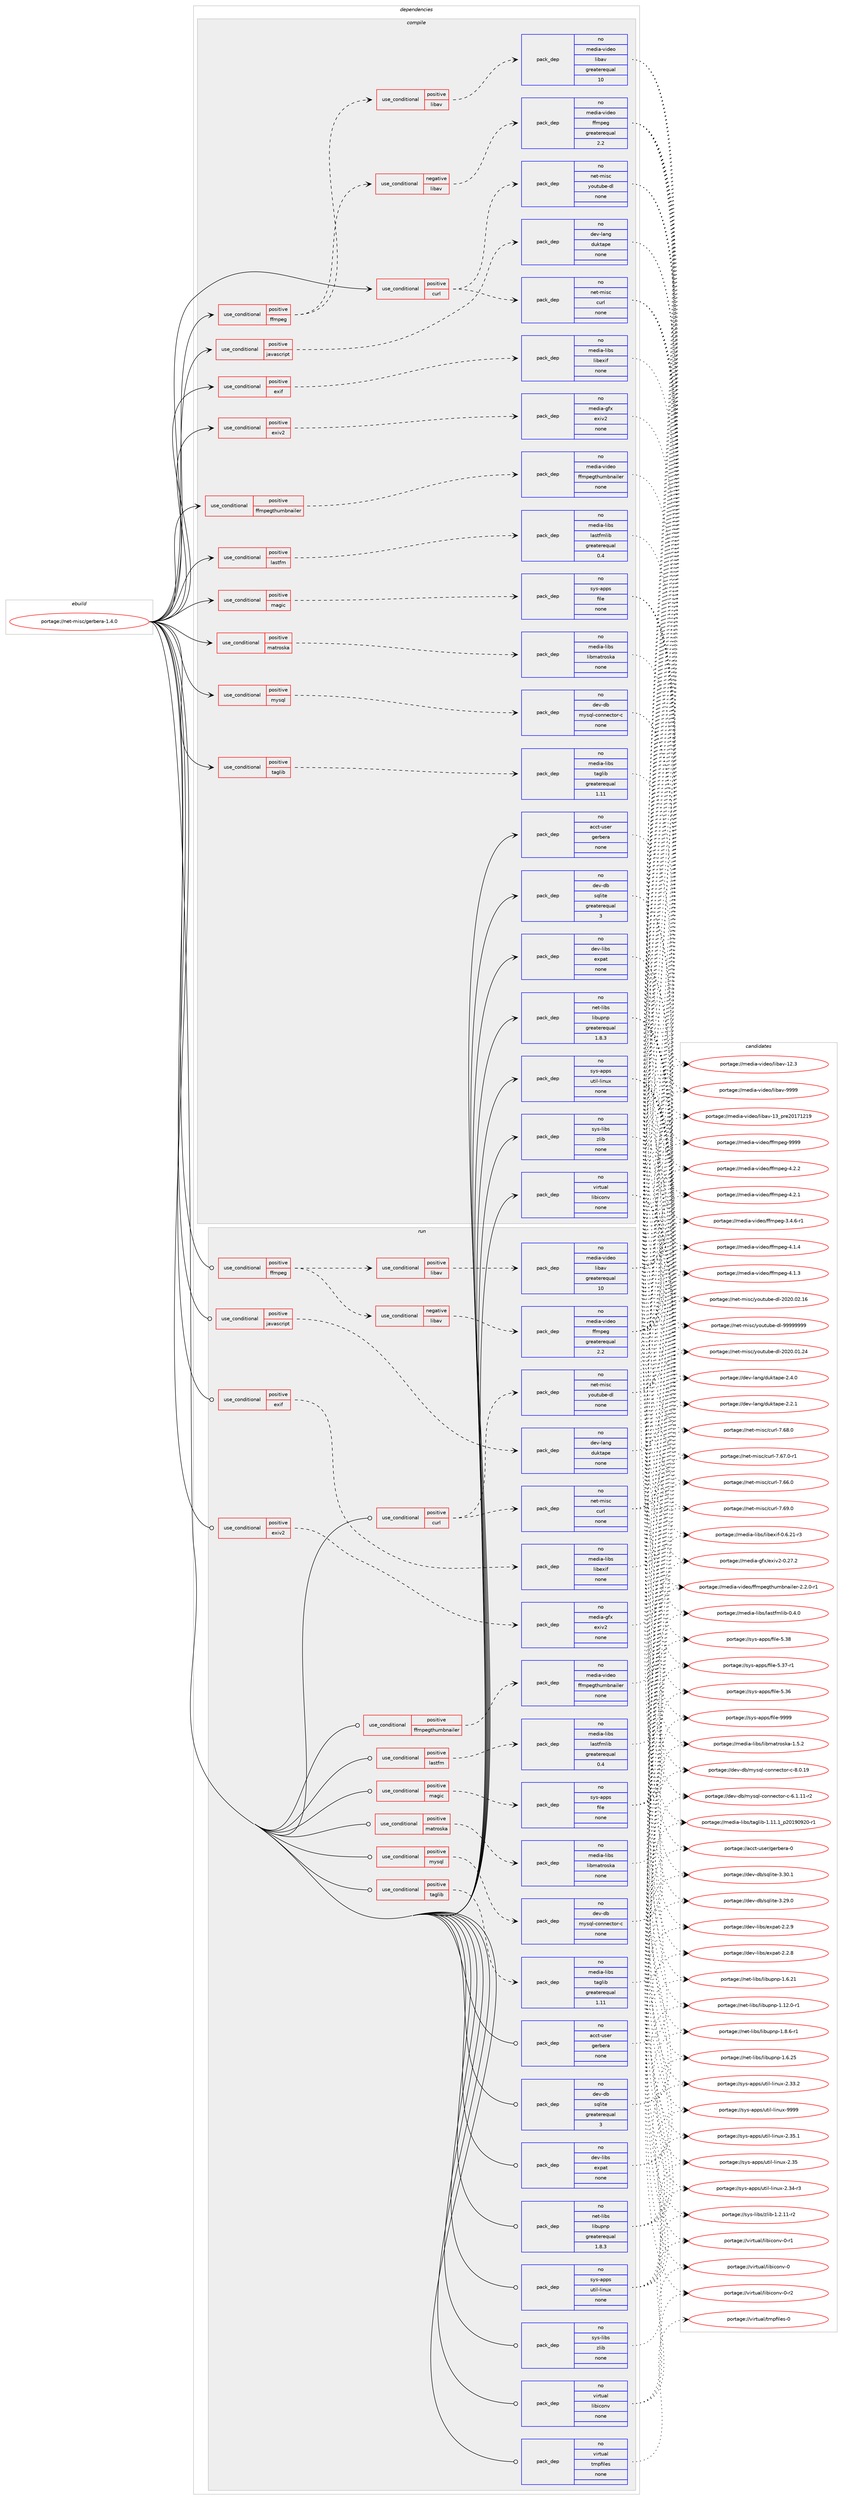 digraph prolog {

# *************
# Graph options
# *************

newrank=true;
concentrate=true;
compound=true;
graph [rankdir=LR,fontname=Helvetica,fontsize=10,ranksep=1.5];#, ranksep=2.5, nodesep=0.2];
edge  [arrowhead=vee];
node  [fontname=Helvetica,fontsize=10];

# **********
# The ebuild
# **********

subgraph cluster_leftcol {
color=gray;
rank=same;
label=<<i>ebuild</i>>;
id [label="portage://net-misc/gerbera-1.4.0", color=red, width=4, href="../net-misc/gerbera-1.4.0.svg"];
}

# ****************
# The dependencies
# ****************

subgraph cluster_midcol {
color=gray;
label=<<i>dependencies</i>>;
subgraph cluster_compile {
fillcolor="#eeeeee";
style=filled;
label=<<i>compile</i>>;
subgraph cond10213 {
dependency54008 [label=<<TABLE BORDER="0" CELLBORDER="1" CELLSPACING="0" CELLPADDING="4"><TR><TD ROWSPAN="3" CELLPADDING="10">use_conditional</TD></TR><TR><TD>positive</TD></TR><TR><TD>curl</TD></TR></TABLE>>, shape=none, color=red];
subgraph pack42679 {
dependency54009 [label=<<TABLE BORDER="0" CELLBORDER="1" CELLSPACING="0" CELLPADDING="4" WIDTH="220"><TR><TD ROWSPAN="6" CELLPADDING="30">pack_dep</TD></TR><TR><TD WIDTH="110">no</TD></TR><TR><TD>net-misc</TD></TR><TR><TD>curl</TD></TR><TR><TD>none</TD></TR><TR><TD></TD></TR></TABLE>>, shape=none, color=blue];
}
dependency54008:e -> dependency54009:w [weight=20,style="dashed",arrowhead="vee"];
subgraph pack42680 {
dependency54010 [label=<<TABLE BORDER="0" CELLBORDER="1" CELLSPACING="0" CELLPADDING="4" WIDTH="220"><TR><TD ROWSPAN="6" CELLPADDING="30">pack_dep</TD></TR><TR><TD WIDTH="110">no</TD></TR><TR><TD>net-misc</TD></TR><TR><TD>youtube-dl</TD></TR><TR><TD>none</TD></TR><TR><TD></TD></TR></TABLE>>, shape=none, color=blue];
}
dependency54008:e -> dependency54010:w [weight=20,style="dashed",arrowhead="vee"];
}
id:e -> dependency54008:w [weight=20,style="solid",arrowhead="vee"];
subgraph cond10214 {
dependency54011 [label=<<TABLE BORDER="0" CELLBORDER="1" CELLSPACING="0" CELLPADDING="4"><TR><TD ROWSPAN="3" CELLPADDING="10">use_conditional</TD></TR><TR><TD>positive</TD></TR><TR><TD>exif</TD></TR></TABLE>>, shape=none, color=red];
subgraph pack42681 {
dependency54012 [label=<<TABLE BORDER="0" CELLBORDER="1" CELLSPACING="0" CELLPADDING="4" WIDTH="220"><TR><TD ROWSPAN="6" CELLPADDING="30">pack_dep</TD></TR><TR><TD WIDTH="110">no</TD></TR><TR><TD>media-libs</TD></TR><TR><TD>libexif</TD></TR><TR><TD>none</TD></TR><TR><TD></TD></TR></TABLE>>, shape=none, color=blue];
}
dependency54011:e -> dependency54012:w [weight=20,style="dashed",arrowhead="vee"];
}
id:e -> dependency54011:w [weight=20,style="solid",arrowhead="vee"];
subgraph cond10215 {
dependency54013 [label=<<TABLE BORDER="0" CELLBORDER="1" CELLSPACING="0" CELLPADDING="4"><TR><TD ROWSPAN="3" CELLPADDING="10">use_conditional</TD></TR><TR><TD>positive</TD></TR><TR><TD>exiv2</TD></TR></TABLE>>, shape=none, color=red];
subgraph pack42682 {
dependency54014 [label=<<TABLE BORDER="0" CELLBORDER="1" CELLSPACING="0" CELLPADDING="4" WIDTH="220"><TR><TD ROWSPAN="6" CELLPADDING="30">pack_dep</TD></TR><TR><TD WIDTH="110">no</TD></TR><TR><TD>media-gfx</TD></TR><TR><TD>exiv2</TD></TR><TR><TD>none</TD></TR><TR><TD></TD></TR></TABLE>>, shape=none, color=blue];
}
dependency54013:e -> dependency54014:w [weight=20,style="dashed",arrowhead="vee"];
}
id:e -> dependency54013:w [weight=20,style="solid",arrowhead="vee"];
subgraph cond10216 {
dependency54015 [label=<<TABLE BORDER="0" CELLBORDER="1" CELLSPACING="0" CELLPADDING="4"><TR><TD ROWSPAN="3" CELLPADDING="10">use_conditional</TD></TR><TR><TD>positive</TD></TR><TR><TD>ffmpeg</TD></TR></TABLE>>, shape=none, color=red];
subgraph cond10217 {
dependency54016 [label=<<TABLE BORDER="0" CELLBORDER="1" CELLSPACING="0" CELLPADDING="4"><TR><TD ROWSPAN="3" CELLPADDING="10">use_conditional</TD></TR><TR><TD>positive</TD></TR><TR><TD>libav</TD></TR></TABLE>>, shape=none, color=red];
subgraph pack42683 {
dependency54017 [label=<<TABLE BORDER="0" CELLBORDER="1" CELLSPACING="0" CELLPADDING="4" WIDTH="220"><TR><TD ROWSPAN="6" CELLPADDING="30">pack_dep</TD></TR><TR><TD WIDTH="110">no</TD></TR><TR><TD>media-video</TD></TR><TR><TD>libav</TD></TR><TR><TD>greaterequal</TD></TR><TR><TD>10</TD></TR></TABLE>>, shape=none, color=blue];
}
dependency54016:e -> dependency54017:w [weight=20,style="dashed",arrowhead="vee"];
}
dependency54015:e -> dependency54016:w [weight=20,style="dashed",arrowhead="vee"];
subgraph cond10218 {
dependency54018 [label=<<TABLE BORDER="0" CELLBORDER="1" CELLSPACING="0" CELLPADDING="4"><TR><TD ROWSPAN="3" CELLPADDING="10">use_conditional</TD></TR><TR><TD>negative</TD></TR><TR><TD>libav</TD></TR></TABLE>>, shape=none, color=red];
subgraph pack42684 {
dependency54019 [label=<<TABLE BORDER="0" CELLBORDER="1" CELLSPACING="0" CELLPADDING="4" WIDTH="220"><TR><TD ROWSPAN="6" CELLPADDING="30">pack_dep</TD></TR><TR><TD WIDTH="110">no</TD></TR><TR><TD>media-video</TD></TR><TR><TD>ffmpeg</TD></TR><TR><TD>greaterequal</TD></TR><TR><TD>2.2</TD></TR></TABLE>>, shape=none, color=blue];
}
dependency54018:e -> dependency54019:w [weight=20,style="dashed",arrowhead="vee"];
}
dependency54015:e -> dependency54018:w [weight=20,style="dashed",arrowhead="vee"];
}
id:e -> dependency54015:w [weight=20,style="solid",arrowhead="vee"];
subgraph cond10219 {
dependency54020 [label=<<TABLE BORDER="0" CELLBORDER="1" CELLSPACING="0" CELLPADDING="4"><TR><TD ROWSPAN="3" CELLPADDING="10">use_conditional</TD></TR><TR><TD>positive</TD></TR><TR><TD>ffmpegthumbnailer</TD></TR></TABLE>>, shape=none, color=red];
subgraph pack42685 {
dependency54021 [label=<<TABLE BORDER="0" CELLBORDER="1" CELLSPACING="0" CELLPADDING="4" WIDTH="220"><TR><TD ROWSPAN="6" CELLPADDING="30">pack_dep</TD></TR><TR><TD WIDTH="110">no</TD></TR><TR><TD>media-video</TD></TR><TR><TD>ffmpegthumbnailer</TD></TR><TR><TD>none</TD></TR><TR><TD></TD></TR></TABLE>>, shape=none, color=blue];
}
dependency54020:e -> dependency54021:w [weight=20,style="dashed",arrowhead="vee"];
}
id:e -> dependency54020:w [weight=20,style="solid",arrowhead="vee"];
subgraph cond10220 {
dependency54022 [label=<<TABLE BORDER="0" CELLBORDER="1" CELLSPACING="0" CELLPADDING="4"><TR><TD ROWSPAN="3" CELLPADDING="10">use_conditional</TD></TR><TR><TD>positive</TD></TR><TR><TD>javascript</TD></TR></TABLE>>, shape=none, color=red];
subgraph pack42686 {
dependency54023 [label=<<TABLE BORDER="0" CELLBORDER="1" CELLSPACING="0" CELLPADDING="4" WIDTH="220"><TR><TD ROWSPAN="6" CELLPADDING="30">pack_dep</TD></TR><TR><TD WIDTH="110">no</TD></TR><TR><TD>dev-lang</TD></TR><TR><TD>duktape</TD></TR><TR><TD>none</TD></TR><TR><TD></TD></TR></TABLE>>, shape=none, color=blue];
}
dependency54022:e -> dependency54023:w [weight=20,style="dashed",arrowhead="vee"];
}
id:e -> dependency54022:w [weight=20,style="solid",arrowhead="vee"];
subgraph cond10221 {
dependency54024 [label=<<TABLE BORDER="0" CELLBORDER="1" CELLSPACING="0" CELLPADDING="4"><TR><TD ROWSPAN="3" CELLPADDING="10">use_conditional</TD></TR><TR><TD>positive</TD></TR><TR><TD>lastfm</TD></TR></TABLE>>, shape=none, color=red];
subgraph pack42687 {
dependency54025 [label=<<TABLE BORDER="0" CELLBORDER="1" CELLSPACING="0" CELLPADDING="4" WIDTH="220"><TR><TD ROWSPAN="6" CELLPADDING="30">pack_dep</TD></TR><TR><TD WIDTH="110">no</TD></TR><TR><TD>media-libs</TD></TR><TR><TD>lastfmlib</TD></TR><TR><TD>greaterequal</TD></TR><TR><TD>0.4</TD></TR></TABLE>>, shape=none, color=blue];
}
dependency54024:e -> dependency54025:w [weight=20,style="dashed",arrowhead="vee"];
}
id:e -> dependency54024:w [weight=20,style="solid",arrowhead="vee"];
subgraph cond10222 {
dependency54026 [label=<<TABLE BORDER="0" CELLBORDER="1" CELLSPACING="0" CELLPADDING="4"><TR><TD ROWSPAN="3" CELLPADDING="10">use_conditional</TD></TR><TR><TD>positive</TD></TR><TR><TD>magic</TD></TR></TABLE>>, shape=none, color=red];
subgraph pack42688 {
dependency54027 [label=<<TABLE BORDER="0" CELLBORDER="1" CELLSPACING="0" CELLPADDING="4" WIDTH="220"><TR><TD ROWSPAN="6" CELLPADDING="30">pack_dep</TD></TR><TR><TD WIDTH="110">no</TD></TR><TR><TD>sys-apps</TD></TR><TR><TD>file</TD></TR><TR><TD>none</TD></TR><TR><TD></TD></TR></TABLE>>, shape=none, color=blue];
}
dependency54026:e -> dependency54027:w [weight=20,style="dashed",arrowhead="vee"];
}
id:e -> dependency54026:w [weight=20,style="solid",arrowhead="vee"];
subgraph cond10223 {
dependency54028 [label=<<TABLE BORDER="0" CELLBORDER="1" CELLSPACING="0" CELLPADDING="4"><TR><TD ROWSPAN="3" CELLPADDING="10">use_conditional</TD></TR><TR><TD>positive</TD></TR><TR><TD>matroska</TD></TR></TABLE>>, shape=none, color=red];
subgraph pack42689 {
dependency54029 [label=<<TABLE BORDER="0" CELLBORDER="1" CELLSPACING="0" CELLPADDING="4" WIDTH="220"><TR><TD ROWSPAN="6" CELLPADDING="30">pack_dep</TD></TR><TR><TD WIDTH="110">no</TD></TR><TR><TD>media-libs</TD></TR><TR><TD>libmatroska</TD></TR><TR><TD>none</TD></TR><TR><TD></TD></TR></TABLE>>, shape=none, color=blue];
}
dependency54028:e -> dependency54029:w [weight=20,style="dashed",arrowhead="vee"];
}
id:e -> dependency54028:w [weight=20,style="solid",arrowhead="vee"];
subgraph cond10224 {
dependency54030 [label=<<TABLE BORDER="0" CELLBORDER="1" CELLSPACING="0" CELLPADDING="4"><TR><TD ROWSPAN="3" CELLPADDING="10">use_conditional</TD></TR><TR><TD>positive</TD></TR><TR><TD>mysql</TD></TR></TABLE>>, shape=none, color=red];
subgraph pack42690 {
dependency54031 [label=<<TABLE BORDER="0" CELLBORDER="1" CELLSPACING="0" CELLPADDING="4" WIDTH="220"><TR><TD ROWSPAN="6" CELLPADDING="30">pack_dep</TD></TR><TR><TD WIDTH="110">no</TD></TR><TR><TD>dev-db</TD></TR><TR><TD>mysql-connector-c</TD></TR><TR><TD>none</TD></TR><TR><TD></TD></TR></TABLE>>, shape=none, color=blue];
}
dependency54030:e -> dependency54031:w [weight=20,style="dashed",arrowhead="vee"];
}
id:e -> dependency54030:w [weight=20,style="solid",arrowhead="vee"];
subgraph cond10225 {
dependency54032 [label=<<TABLE BORDER="0" CELLBORDER="1" CELLSPACING="0" CELLPADDING="4"><TR><TD ROWSPAN="3" CELLPADDING="10">use_conditional</TD></TR><TR><TD>positive</TD></TR><TR><TD>taglib</TD></TR></TABLE>>, shape=none, color=red];
subgraph pack42691 {
dependency54033 [label=<<TABLE BORDER="0" CELLBORDER="1" CELLSPACING="0" CELLPADDING="4" WIDTH="220"><TR><TD ROWSPAN="6" CELLPADDING="30">pack_dep</TD></TR><TR><TD WIDTH="110">no</TD></TR><TR><TD>media-libs</TD></TR><TR><TD>taglib</TD></TR><TR><TD>greaterequal</TD></TR><TR><TD>1.11</TD></TR></TABLE>>, shape=none, color=blue];
}
dependency54032:e -> dependency54033:w [weight=20,style="dashed",arrowhead="vee"];
}
id:e -> dependency54032:w [weight=20,style="solid",arrowhead="vee"];
subgraph pack42692 {
dependency54034 [label=<<TABLE BORDER="0" CELLBORDER="1" CELLSPACING="0" CELLPADDING="4" WIDTH="220"><TR><TD ROWSPAN="6" CELLPADDING="30">pack_dep</TD></TR><TR><TD WIDTH="110">no</TD></TR><TR><TD>acct-user</TD></TR><TR><TD>gerbera</TD></TR><TR><TD>none</TD></TR><TR><TD></TD></TR></TABLE>>, shape=none, color=blue];
}
id:e -> dependency54034:w [weight=20,style="solid",arrowhead="vee"];
subgraph pack42693 {
dependency54035 [label=<<TABLE BORDER="0" CELLBORDER="1" CELLSPACING="0" CELLPADDING="4" WIDTH="220"><TR><TD ROWSPAN="6" CELLPADDING="30">pack_dep</TD></TR><TR><TD WIDTH="110">no</TD></TR><TR><TD>dev-db</TD></TR><TR><TD>sqlite</TD></TR><TR><TD>greaterequal</TD></TR><TR><TD>3</TD></TR></TABLE>>, shape=none, color=blue];
}
id:e -> dependency54035:w [weight=20,style="solid",arrowhead="vee"];
subgraph pack42694 {
dependency54036 [label=<<TABLE BORDER="0" CELLBORDER="1" CELLSPACING="0" CELLPADDING="4" WIDTH="220"><TR><TD ROWSPAN="6" CELLPADDING="30">pack_dep</TD></TR><TR><TD WIDTH="110">no</TD></TR><TR><TD>dev-libs</TD></TR><TR><TD>expat</TD></TR><TR><TD>none</TD></TR><TR><TD></TD></TR></TABLE>>, shape=none, color=blue];
}
id:e -> dependency54036:w [weight=20,style="solid",arrowhead="vee"];
subgraph pack42695 {
dependency54037 [label=<<TABLE BORDER="0" CELLBORDER="1" CELLSPACING="0" CELLPADDING="4" WIDTH="220"><TR><TD ROWSPAN="6" CELLPADDING="30">pack_dep</TD></TR><TR><TD WIDTH="110">no</TD></TR><TR><TD>net-libs</TD></TR><TR><TD>libupnp</TD></TR><TR><TD>greaterequal</TD></TR><TR><TD>1.8.3</TD></TR></TABLE>>, shape=none, color=blue];
}
id:e -> dependency54037:w [weight=20,style="solid",arrowhead="vee"];
subgraph pack42696 {
dependency54038 [label=<<TABLE BORDER="0" CELLBORDER="1" CELLSPACING="0" CELLPADDING="4" WIDTH="220"><TR><TD ROWSPAN="6" CELLPADDING="30">pack_dep</TD></TR><TR><TD WIDTH="110">no</TD></TR><TR><TD>sys-apps</TD></TR><TR><TD>util-linux</TD></TR><TR><TD>none</TD></TR><TR><TD></TD></TR></TABLE>>, shape=none, color=blue];
}
id:e -> dependency54038:w [weight=20,style="solid",arrowhead="vee"];
subgraph pack42697 {
dependency54039 [label=<<TABLE BORDER="0" CELLBORDER="1" CELLSPACING="0" CELLPADDING="4" WIDTH="220"><TR><TD ROWSPAN="6" CELLPADDING="30">pack_dep</TD></TR><TR><TD WIDTH="110">no</TD></TR><TR><TD>sys-libs</TD></TR><TR><TD>zlib</TD></TR><TR><TD>none</TD></TR><TR><TD></TD></TR></TABLE>>, shape=none, color=blue];
}
id:e -> dependency54039:w [weight=20,style="solid",arrowhead="vee"];
subgraph pack42698 {
dependency54040 [label=<<TABLE BORDER="0" CELLBORDER="1" CELLSPACING="0" CELLPADDING="4" WIDTH="220"><TR><TD ROWSPAN="6" CELLPADDING="30">pack_dep</TD></TR><TR><TD WIDTH="110">no</TD></TR><TR><TD>virtual</TD></TR><TR><TD>libiconv</TD></TR><TR><TD>none</TD></TR><TR><TD></TD></TR></TABLE>>, shape=none, color=blue];
}
id:e -> dependency54040:w [weight=20,style="solid",arrowhead="vee"];
}
subgraph cluster_compileandrun {
fillcolor="#eeeeee";
style=filled;
label=<<i>compile and run</i>>;
}
subgraph cluster_run {
fillcolor="#eeeeee";
style=filled;
label=<<i>run</i>>;
subgraph cond10226 {
dependency54041 [label=<<TABLE BORDER="0" CELLBORDER="1" CELLSPACING="0" CELLPADDING="4"><TR><TD ROWSPAN="3" CELLPADDING="10">use_conditional</TD></TR><TR><TD>positive</TD></TR><TR><TD>curl</TD></TR></TABLE>>, shape=none, color=red];
subgraph pack42699 {
dependency54042 [label=<<TABLE BORDER="0" CELLBORDER="1" CELLSPACING="0" CELLPADDING="4" WIDTH="220"><TR><TD ROWSPAN="6" CELLPADDING="30">pack_dep</TD></TR><TR><TD WIDTH="110">no</TD></TR><TR><TD>net-misc</TD></TR><TR><TD>curl</TD></TR><TR><TD>none</TD></TR><TR><TD></TD></TR></TABLE>>, shape=none, color=blue];
}
dependency54041:e -> dependency54042:w [weight=20,style="dashed",arrowhead="vee"];
subgraph pack42700 {
dependency54043 [label=<<TABLE BORDER="0" CELLBORDER="1" CELLSPACING="0" CELLPADDING="4" WIDTH="220"><TR><TD ROWSPAN="6" CELLPADDING="30">pack_dep</TD></TR><TR><TD WIDTH="110">no</TD></TR><TR><TD>net-misc</TD></TR><TR><TD>youtube-dl</TD></TR><TR><TD>none</TD></TR><TR><TD></TD></TR></TABLE>>, shape=none, color=blue];
}
dependency54041:e -> dependency54043:w [weight=20,style="dashed",arrowhead="vee"];
}
id:e -> dependency54041:w [weight=20,style="solid",arrowhead="odot"];
subgraph cond10227 {
dependency54044 [label=<<TABLE BORDER="0" CELLBORDER="1" CELLSPACING="0" CELLPADDING="4"><TR><TD ROWSPAN="3" CELLPADDING="10">use_conditional</TD></TR><TR><TD>positive</TD></TR><TR><TD>exif</TD></TR></TABLE>>, shape=none, color=red];
subgraph pack42701 {
dependency54045 [label=<<TABLE BORDER="0" CELLBORDER="1" CELLSPACING="0" CELLPADDING="4" WIDTH="220"><TR><TD ROWSPAN="6" CELLPADDING="30">pack_dep</TD></TR><TR><TD WIDTH="110">no</TD></TR><TR><TD>media-libs</TD></TR><TR><TD>libexif</TD></TR><TR><TD>none</TD></TR><TR><TD></TD></TR></TABLE>>, shape=none, color=blue];
}
dependency54044:e -> dependency54045:w [weight=20,style="dashed",arrowhead="vee"];
}
id:e -> dependency54044:w [weight=20,style="solid",arrowhead="odot"];
subgraph cond10228 {
dependency54046 [label=<<TABLE BORDER="0" CELLBORDER="1" CELLSPACING="0" CELLPADDING="4"><TR><TD ROWSPAN="3" CELLPADDING="10">use_conditional</TD></TR><TR><TD>positive</TD></TR><TR><TD>exiv2</TD></TR></TABLE>>, shape=none, color=red];
subgraph pack42702 {
dependency54047 [label=<<TABLE BORDER="0" CELLBORDER="1" CELLSPACING="0" CELLPADDING="4" WIDTH="220"><TR><TD ROWSPAN="6" CELLPADDING="30">pack_dep</TD></TR><TR><TD WIDTH="110">no</TD></TR><TR><TD>media-gfx</TD></TR><TR><TD>exiv2</TD></TR><TR><TD>none</TD></TR><TR><TD></TD></TR></TABLE>>, shape=none, color=blue];
}
dependency54046:e -> dependency54047:w [weight=20,style="dashed",arrowhead="vee"];
}
id:e -> dependency54046:w [weight=20,style="solid",arrowhead="odot"];
subgraph cond10229 {
dependency54048 [label=<<TABLE BORDER="0" CELLBORDER="1" CELLSPACING="0" CELLPADDING="4"><TR><TD ROWSPAN="3" CELLPADDING="10">use_conditional</TD></TR><TR><TD>positive</TD></TR><TR><TD>ffmpeg</TD></TR></TABLE>>, shape=none, color=red];
subgraph cond10230 {
dependency54049 [label=<<TABLE BORDER="0" CELLBORDER="1" CELLSPACING="0" CELLPADDING="4"><TR><TD ROWSPAN="3" CELLPADDING="10">use_conditional</TD></TR><TR><TD>positive</TD></TR><TR><TD>libav</TD></TR></TABLE>>, shape=none, color=red];
subgraph pack42703 {
dependency54050 [label=<<TABLE BORDER="0" CELLBORDER="1" CELLSPACING="0" CELLPADDING="4" WIDTH="220"><TR><TD ROWSPAN="6" CELLPADDING="30">pack_dep</TD></TR><TR><TD WIDTH="110">no</TD></TR><TR><TD>media-video</TD></TR><TR><TD>libav</TD></TR><TR><TD>greaterequal</TD></TR><TR><TD>10</TD></TR></TABLE>>, shape=none, color=blue];
}
dependency54049:e -> dependency54050:w [weight=20,style="dashed",arrowhead="vee"];
}
dependency54048:e -> dependency54049:w [weight=20,style="dashed",arrowhead="vee"];
subgraph cond10231 {
dependency54051 [label=<<TABLE BORDER="0" CELLBORDER="1" CELLSPACING="0" CELLPADDING="4"><TR><TD ROWSPAN="3" CELLPADDING="10">use_conditional</TD></TR><TR><TD>negative</TD></TR><TR><TD>libav</TD></TR></TABLE>>, shape=none, color=red];
subgraph pack42704 {
dependency54052 [label=<<TABLE BORDER="0" CELLBORDER="1" CELLSPACING="0" CELLPADDING="4" WIDTH="220"><TR><TD ROWSPAN="6" CELLPADDING="30">pack_dep</TD></TR><TR><TD WIDTH="110">no</TD></TR><TR><TD>media-video</TD></TR><TR><TD>ffmpeg</TD></TR><TR><TD>greaterequal</TD></TR><TR><TD>2.2</TD></TR></TABLE>>, shape=none, color=blue];
}
dependency54051:e -> dependency54052:w [weight=20,style="dashed",arrowhead="vee"];
}
dependency54048:e -> dependency54051:w [weight=20,style="dashed",arrowhead="vee"];
}
id:e -> dependency54048:w [weight=20,style="solid",arrowhead="odot"];
subgraph cond10232 {
dependency54053 [label=<<TABLE BORDER="0" CELLBORDER="1" CELLSPACING="0" CELLPADDING="4"><TR><TD ROWSPAN="3" CELLPADDING="10">use_conditional</TD></TR><TR><TD>positive</TD></TR><TR><TD>ffmpegthumbnailer</TD></TR></TABLE>>, shape=none, color=red];
subgraph pack42705 {
dependency54054 [label=<<TABLE BORDER="0" CELLBORDER="1" CELLSPACING="0" CELLPADDING="4" WIDTH="220"><TR><TD ROWSPAN="6" CELLPADDING="30">pack_dep</TD></TR><TR><TD WIDTH="110">no</TD></TR><TR><TD>media-video</TD></TR><TR><TD>ffmpegthumbnailer</TD></TR><TR><TD>none</TD></TR><TR><TD></TD></TR></TABLE>>, shape=none, color=blue];
}
dependency54053:e -> dependency54054:w [weight=20,style="dashed",arrowhead="vee"];
}
id:e -> dependency54053:w [weight=20,style="solid",arrowhead="odot"];
subgraph cond10233 {
dependency54055 [label=<<TABLE BORDER="0" CELLBORDER="1" CELLSPACING="0" CELLPADDING="4"><TR><TD ROWSPAN="3" CELLPADDING="10">use_conditional</TD></TR><TR><TD>positive</TD></TR><TR><TD>javascript</TD></TR></TABLE>>, shape=none, color=red];
subgraph pack42706 {
dependency54056 [label=<<TABLE BORDER="0" CELLBORDER="1" CELLSPACING="0" CELLPADDING="4" WIDTH="220"><TR><TD ROWSPAN="6" CELLPADDING="30">pack_dep</TD></TR><TR><TD WIDTH="110">no</TD></TR><TR><TD>dev-lang</TD></TR><TR><TD>duktape</TD></TR><TR><TD>none</TD></TR><TR><TD></TD></TR></TABLE>>, shape=none, color=blue];
}
dependency54055:e -> dependency54056:w [weight=20,style="dashed",arrowhead="vee"];
}
id:e -> dependency54055:w [weight=20,style="solid",arrowhead="odot"];
subgraph cond10234 {
dependency54057 [label=<<TABLE BORDER="0" CELLBORDER="1" CELLSPACING="0" CELLPADDING="4"><TR><TD ROWSPAN="3" CELLPADDING="10">use_conditional</TD></TR><TR><TD>positive</TD></TR><TR><TD>lastfm</TD></TR></TABLE>>, shape=none, color=red];
subgraph pack42707 {
dependency54058 [label=<<TABLE BORDER="0" CELLBORDER="1" CELLSPACING="0" CELLPADDING="4" WIDTH="220"><TR><TD ROWSPAN="6" CELLPADDING="30">pack_dep</TD></TR><TR><TD WIDTH="110">no</TD></TR><TR><TD>media-libs</TD></TR><TR><TD>lastfmlib</TD></TR><TR><TD>greaterequal</TD></TR><TR><TD>0.4</TD></TR></TABLE>>, shape=none, color=blue];
}
dependency54057:e -> dependency54058:w [weight=20,style="dashed",arrowhead="vee"];
}
id:e -> dependency54057:w [weight=20,style="solid",arrowhead="odot"];
subgraph cond10235 {
dependency54059 [label=<<TABLE BORDER="0" CELLBORDER="1" CELLSPACING="0" CELLPADDING="4"><TR><TD ROWSPAN="3" CELLPADDING="10">use_conditional</TD></TR><TR><TD>positive</TD></TR><TR><TD>magic</TD></TR></TABLE>>, shape=none, color=red];
subgraph pack42708 {
dependency54060 [label=<<TABLE BORDER="0" CELLBORDER="1" CELLSPACING="0" CELLPADDING="4" WIDTH="220"><TR><TD ROWSPAN="6" CELLPADDING="30">pack_dep</TD></TR><TR><TD WIDTH="110">no</TD></TR><TR><TD>sys-apps</TD></TR><TR><TD>file</TD></TR><TR><TD>none</TD></TR><TR><TD></TD></TR></TABLE>>, shape=none, color=blue];
}
dependency54059:e -> dependency54060:w [weight=20,style="dashed",arrowhead="vee"];
}
id:e -> dependency54059:w [weight=20,style="solid",arrowhead="odot"];
subgraph cond10236 {
dependency54061 [label=<<TABLE BORDER="0" CELLBORDER="1" CELLSPACING="0" CELLPADDING="4"><TR><TD ROWSPAN="3" CELLPADDING="10">use_conditional</TD></TR><TR><TD>positive</TD></TR><TR><TD>matroska</TD></TR></TABLE>>, shape=none, color=red];
subgraph pack42709 {
dependency54062 [label=<<TABLE BORDER="0" CELLBORDER="1" CELLSPACING="0" CELLPADDING="4" WIDTH="220"><TR><TD ROWSPAN="6" CELLPADDING="30">pack_dep</TD></TR><TR><TD WIDTH="110">no</TD></TR><TR><TD>media-libs</TD></TR><TR><TD>libmatroska</TD></TR><TR><TD>none</TD></TR><TR><TD></TD></TR></TABLE>>, shape=none, color=blue];
}
dependency54061:e -> dependency54062:w [weight=20,style="dashed",arrowhead="vee"];
}
id:e -> dependency54061:w [weight=20,style="solid",arrowhead="odot"];
subgraph cond10237 {
dependency54063 [label=<<TABLE BORDER="0" CELLBORDER="1" CELLSPACING="0" CELLPADDING="4"><TR><TD ROWSPAN="3" CELLPADDING="10">use_conditional</TD></TR><TR><TD>positive</TD></TR><TR><TD>mysql</TD></TR></TABLE>>, shape=none, color=red];
subgraph pack42710 {
dependency54064 [label=<<TABLE BORDER="0" CELLBORDER="1" CELLSPACING="0" CELLPADDING="4" WIDTH="220"><TR><TD ROWSPAN="6" CELLPADDING="30">pack_dep</TD></TR><TR><TD WIDTH="110">no</TD></TR><TR><TD>dev-db</TD></TR><TR><TD>mysql-connector-c</TD></TR><TR><TD>none</TD></TR><TR><TD></TD></TR></TABLE>>, shape=none, color=blue];
}
dependency54063:e -> dependency54064:w [weight=20,style="dashed",arrowhead="vee"];
}
id:e -> dependency54063:w [weight=20,style="solid",arrowhead="odot"];
subgraph cond10238 {
dependency54065 [label=<<TABLE BORDER="0" CELLBORDER="1" CELLSPACING="0" CELLPADDING="4"><TR><TD ROWSPAN="3" CELLPADDING="10">use_conditional</TD></TR><TR><TD>positive</TD></TR><TR><TD>taglib</TD></TR></TABLE>>, shape=none, color=red];
subgraph pack42711 {
dependency54066 [label=<<TABLE BORDER="0" CELLBORDER="1" CELLSPACING="0" CELLPADDING="4" WIDTH="220"><TR><TD ROWSPAN="6" CELLPADDING="30">pack_dep</TD></TR><TR><TD WIDTH="110">no</TD></TR><TR><TD>media-libs</TD></TR><TR><TD>taglib</TD></TR><TR><TD>greaterequal</TD></TR><TR><TD>1.11</TD></TR></TABLE>>, shape=none, color=blue];
}
dependency54065:e -> dependency54066:w [weight=20,style="dashed",arrowhead="vee"];
}
id:e -> dependency54065:w [weight=20,style="solid",arrowhead="odot"];
subgraph pack42712 {
dependency54067 [label=<<TABLE BORDER="0" CELLBORDER="1" CELLSPACING="0" CELLPADDING="4" WIDTH="220"><TR><TD ROWSPAN="6" CELLPADDING="30">pack_dep</TD></TR><TR><TD WIDTH="110">no</TD></TR><TR><TD>acct-user</TD></TR><TR><TD>gerbera</TD></TR><TR><TD>none</TD></TR><TR><TD></TD></TR></TABLE>>, shape=none, color=blue];
}
id:e -> dependency54067:w [weight=20,style="solid",arrowhead="odot"];
subgraph pack42713 {
dependency54068 [label=<<TABLE BORDER="0" CELLBORDER="1" CELLSPACING="0" CELLPADDING="4" WIDTH="220"><TR><TD ROWSPAN="6" CELLPADDING="30">pack_dep</TD></TR><TR><TD WIDTH="110">no</TD></TR><TR><TD>dev-db</TD></TR><TR><TD>sqlite</TD></TR><TR><TD>greaterequal</TD></TR><TR><TD>3</TD></TR></TABLE>>, shape=none, color=blue];
}
id:e -> dependency54068:w [weight=20,style="solid",arrowhead="odot"];
subgraph pack42714 {
dependency54069 [label=<<TABLE BORDER="0" CELLBORDER="1" CELLSPACING="0" CELLPADDING="4" WIDTH="220"><TR><TD ROWSPAN="6" CELLPADDING="30">pack_dep</TD></TR><TR><TD WIDTH="110">no</TD></TR><TR><TD>dev-libs</TD></TR><TR><TD>expat</TD></TR><TR><TD>none</TD></TR><TR><TD></TD></TR></TABLE>>, shape=none, color=blue];
}
id:e -> dependency54069:w [weight=20,style="solid",arrowhead="odot"];
subgraph pack42715 {
dependency54070 [label=<<TABLE BORDER="0" CELLBORDER="1" CELLSPACING="0" CELLPADDING="4" WIDTH="220"><TR><TD ROWSPAN="6" CELLPADDING="30">pack_dep</TD></TR><TR><TD WIDTH="110">no</TD></TR><TR><TD>net-libs</TD></TR><TR><TD>libupnp</TD></TR><TR><TD>greaterequal</TD></TR><TR><TD>1.8.3</TD></TR></TABLE>>, shape=none, color=blue];
}
id:e -> dependency54070:w [weight=20,style="solid",arrowhead="odot"];
subgraph pack42716 {
dependency54071 [label=<<TABLE BORDER="0" CELLBORDER="1" CELLSPACING="0" CELLPADDING="4" WIDTH="220"><TR><TD ROWSPAN="6" CELLPADDING="30">pack_dep</TD></TR><TR><TD WIDTH="110">no</TD></TR><TR><TD>sys-apps</TD></TR><TR><TD>util-linux</TD></TR><TR><TD>none</TD></TR><TR><TD></TD></TR></TABLE>>, shape=none, color=blue];
}
id:e -> dependency54071:w [weight=20,style="solid",arrowhead="odot"];
subgraph pack42717 {
dependency54072 [label=<<TABLE BORDER="0" CELLBORDER="1" CELLSPACING="0" CELLPADDING="4" WIDTH="220"><TR><TD ROWSPAN="6" CELLPADDING="30">pack_dep</TD></TR><TR><TD WIDTH="110">no</TD></TR><TR><TD>sys-libs</TD></TR><TR><TD>zlib</TD></TR><TR><TD>none</TD></TR><TR><TD></TD></TR></TABLE>>, shape=none, color=blue];
}
id:e -> dependency54072:w [weight=20,style="solid",arrowhead="odot"];
subgraph pack42718 {
dependency54073 [label=<<TABLE BORDER="0" CELLBORDER="1" CELLSPACING="0" CELLPADDING="4" WIDTH="220"><TR><TD ROWSPAN="6" CELLPADDING="30">pack_dep</TD></TR><TR><TD WIDTH="110">no</TD></TR><TR><TD>virtual</TD></TR><TR><TD>libiconv</TD></TR><TR><TD>none</TD></TR><TR><TD></TD></TR></TABLE>>, shape=none, color=blue];
}
id:e -> dependency54073:w [weight=20,style="solid",arrowhead="odot"];
subgraph pack42719 {
dependency54074 [label=<<TABLE BORDER="0" CELLBORDER="1" CELLSPACING="0" CELLPADDING="4" WIDTH="220"><TR><TD ROWSPAN="6" CELLPADDING="30">pack_dep</TD></TR><TR><TD WIDTH="110">no</TD></TR><TR><TD>virtual</TD></TR><TR><TD>tmpfiles</TD></TR><TR><TD>none</TD></TR><TR><TD></TD></TR></TABLE>>, shape=none, color=blue];
}
id:e -> dependency54074:w [weight=20,style="solid",arrowhead="odot"];
}
}

# **************
# The candidates
# **************

subgraph cluster_choices {
rank=same;
color=gray;
label=<<i>candidates</i>>;

subgraph choice42679 {
color=black;
nodesep=1;
choice1101011164510910511599479911711410845554654574648 [label="portage://net-misc/curl-7.69.0", color=red, width=4,href="../net-misc/curl-7.69.0.svg"];
choice1101011164510910511599479911711410845554654564648 [label="portage://net-misc/curl-7.68.0", color=red, width=4,href="../net-misc/curl-7.68.0.svg"];
choice11010111645109105115994799117114108455546545546484511449 [label="portage://net-misc/curl-7.67.0-r1", color=red, width=4,href="../net-misc/curl-7.67.0-r1.svg"];
choice1101011164510910511599479911711410845554654544648 [label="portage://net-misc/curl-7.66.0", color=red, width=4,href="../net-misc/curl-7.66.0.svg"];
dependency54009:e -> choice1101011164510910511599479911711410845554654574648:w [style=dotted,weight="100"];
dependency54009:e -> choice1101011164510910511599479911711410845554654564648:w [style=dotted,weight="100"];
dependency54009:e -> choice11010111645109105115994799117114108455546545546484511449:w [style=dotted,weight="100"];
dependency54009:e -> choice1101011164510910511599479911711410845554654544648:w [style=dotted,weight="100"];
}
subgraph choice42680 {
color=black;
nodesep=1;
choice1101011164510910511599471211111171161179810145100108455757575757575757 [label="portage://net-misc/youtube-dl-99999999", color=red, width=4,href="../net-misc/youtube-dl-99999999.svg"];
choice11010111645109105115994712111111711611798101451001084550485048464850464954 [label="portage://net-misc/youtube-dl-2020.02.16", color=red, width=4,href="../net-misc/youtube-dl-2020.02.16.svg"];
choice11010111645109105115994712111111711611798101451001084550485048464849465052 [label="portage://net-misc/youtube-dl-2020.01.24", color=red, width=4,href="../net-misc/youtube-dl-2020.01.24.svg"];
dependency54010:e -> choice1101011164510910511599471211111171161179810145100108455757575757575757:w [style=dotted,weight="100"];
dependency54010:e -> choice11010111645109105115994712111111711611798101451001084550485048464850464954:w [style=dotted,weight="100"];
dependency54010:e -> choice11010111645109105115994712111111711611798101451001084550485048464849465052:w [style=dotted,weight="100"];
}
subgraph choice42681 {
color=black;
nodesep=1;
choice1091011001059745108105981154710810598101120105102454846544650494511451 [label="portage://media-libs/libexif-0.6.21-r3", color=red, width=4,href="../media-libs/libexif-0.6.21-r3.svg"];
dependency54012:e -> choice1091011001059745108105981154710810598101120105102454846544650494511451:w [style=dotted,weight="100"];
}
subgraph choice42682 {
color=black;
nodesep=1;
choice1091011001059745103102120471011201051185045484650554650 [label="portage://media-gfx/exiv2-0.27.2", color=red, width=4,href="../media-gfx/exiv2-0.27.2.svg"];
dependency54014:e -> choice1091011001059745103102120471011201051185045484650554650:w [style=dotted,weight="100"];
}
subgraph choice42683 {
color=black;
nodesep=1;
choice10910110010597451181051001011114710810598971184557575757 [label="portage://media-video/libav-9999", color=red, width=4,href="../media-video/libav-9999.svg"];
choice1091011001059745118105100101111471081059897118454951951121141015048495549504957 [label="portage://media-video/libav-13_pre20171219", color=red, width=4,href="../media-video/libav-13_pre20171219.svg"];
choice10910110010597451181051001011114710810598971184549504651 [label="portage://media-video/libav-12.3", color=red, width=4,href="../media-video/libav-12.3.svg"];
dependency54017:e -> choice10910110010597451181051001011114710810598971184557575757:w [style=dotted,weight="100"];
dependency54017:e -> choice1091011001059745118105100101111471081059897118454951951121141015048495549504957:w [style=dotted,weight="100"];
dependency54017:e -> choice10910110010597451181051001011114710810598971184549504651:w [style=dotted,weight="100"];
}
subgraph choice42684 {
color=black;
nodesep=1;
choice1091011001059745118105100101111471021021091121011034557575757 [label="portage://media-video/ffmpeg-9999", color=red, width=4,href="../media-video/ffmpeg-9999.svg"];
choice109101100105974511810510010111147102102109112101103455246504650 [label="portage://media-video/ffmpeg-4.2.2", color=red, width=4,href="../media-video/ffmpeg-4.2.2.svg"];
choice109101100105974511810510010111147102102109112101103455246504649 [label="portage://media-video/ffmpeg-4.2.1", color=red, width=4,href="../media-video/ffmpeg-4.2.1.svg"];
choice109101100105974511810510010111147102102109112101103455246494652 [label="portage://media-video/ffmpeg-4.1.4", color=red, width=4,href="../media-video/ffmpeg-4.1.4.svg"];
choice109101100105974511810510010111147102102109112101103455246494651 [label="portage://media-video/ffmpeg-4.1.3", color=red, width=4,href="../media-video/ffmpeg-4.1.3.svg"];
choice1091011001059745118105100101111471021021091121011034551465246544511449 [label="portage://media-video/ffmpeg-3.4.6-r1", color=red, width=4,href="../media-video/ffmpeg-3.4.6-r1.svg"];
dependency54019:e -> choice1091011001059745118105100101111471021021091121011034557575757:w [style=dotted,weight="100"];
dependency54019:e -> choice109101100105974511810510010111147102102109112101103455246504650:w [style=dotted,weight="100"];
dependency54019:e -> choice109101100105974511810510010111147102102109112101103455246504649:w [style=dotted,weight="100"];
dependency54019:e -> choice109101100105974511810510010111147102102109112101103455246494652:w [style=dotted,weight="100"];
dependency54019:e -> choice109101100105974511810510010111147102102109112101103455246494651:w [style=dotted,weight="100"];
dependency54019:e -> choice1091011001059745118105100101111471021021091121011034551465246544511449:w [style=dotted,weight="100"];
}
subgraph choice42685 {
color=black;
nodesep=1;
choice10910110010597451181051001011114710210210911210110311610411710998110971051081011144550465046484511449 [label="portage://media-video/ffmpegthumbnailer-2.2.0-r1", color=red, width=4,href="../media-video/ffmpegthumbnailer-2.2.0-r1.svg"];
dependency54021:e -> choice10910110010597451181051001011114710210210911210110311610411710998110971051081011144550465046484511449:w [style=dotted,weight="100"];
}
subgraph choice42686 {
color=black;
nodesep=1;
choice10010111845108971101034710011710711697112101455046524648 [label="portage://dev-lang/duktape-2.4.0", color=red, width=4,href="../dev-lang/duktape-2.4.0.svg"];
choice10010111845108971101034710011710711697112101455046504649 [label="portage://dev-lang/duktape-2.2.1", color=red, width=4,href="../dev-lang/duktape-2.2.1.svg"];
dependency54023:e -> choice10010111845108971101034710011710711697112101455046524648:w [style=dotted,weight="100"];
dependency54023:e -> choice10010111845108971101034710011710711697112101455046504649:w [style=dotted,weight="100"];
}
subgraph choice42687 {
color=black;
nodesep=1;
choice109101100105974510810598115471089711511610210910810598454846524648 [label="portage://media-libs/lastfmlib-0.4.0", color=red, width=4,href="../media-libs/lastfmlib-0.4.0.svg"];
dependency54025:e -> choice109101100105974510810598115471089711511610210910810598454846524648:w [style=dotted,weight="100"];
}
subgraph choice42688 {
color=black;
nodesep=1;
choice1151211154597112112115471021051081014557575757 [label="portage://sys-apps/file-9999", color=red, width=4,href="../sys-apps/file-9999.svg"];
choice1151211154597112112115471021051081014553465156 [label="portage://sys-apps/file-5.38", color=red, width=4,href="../sys-apps/file-5.38.svg"];
choice11512111545971121121154710210510810145534651554511449 [label="portage://sys-apps/file-5.37-r1", color=red, width=4,href="../sys-apps/file-5.37-r1.svg"];
choice1151211154597112112115471021051081014553465154 [label="portage://sys-apps/file-5.36", color=red, width=4,href="../sys-apps/file-5.36.svg"];
dependency54027:e -> choice1151211154597112112115471021051081014557575757:w [style=dotted,weight="100"];
dependency54027:e -> choice1151211154597112112115471021051081014553465156:w [style=dotted,weight="100"];
dependency54027:e -> choice11512111545971121121154710210510810145534651554511449:w [style=dotted,weight="100"];
dependency54027:e -> choice1151211154597112112115471021051081014553465154:w [style=dotted,weight="100"];
}
subgraph choice42689 {
color=black;
nodesep=1;
choice10910110010597451081059811547108105981099711611411111510797454946534650 [label="portage://media-libs/libmatroska-1.5.2", color=red, width=4,href="../media-libs/libmatroska-1.5.2.svg"];
dependency54029:e -> choice10910110010597451081059811547108105981099711611411111510797454946534650:w [style=dotted,weight="100"];
}
subgraph choice42690 {
color=black;
nodesep=1;
choice100101118451009847109121115113108459911111011010199116111114459945564648464957 [label="portage://dev-db/mysql-connector-c-8.0.19", color=red, width=4,href="../dev-db/mysql-connector-c-8.0.19.svg"];
choice1001011184510098471091211151131084599111110110101991161111144599455446494649494511450 [label="portage://dev-db/mysql-connector-c-6.1.11-r2", color=red, width=4,href="../dev-db/mysql-connector-c-6.1.11-r2.svg"];
dependency54031:e -> choice100101118451009847109121115113108459911111011010199116111114459945564648464957:w [style=dotted,weight="100"];
dependency54031:e -> choice1001011184510098471091211151131084599111110110101991161111144599455446494649494511450:w [style=dotted,weight="100"];
}
subgraph choice42691 {
color=black;
nodesep=1;
choice109101100105974510810598115471169710310810598454946494946499511250484957485750484511449 [label="portage://media-libs/taglib-1.11.1_p20190920-r1", color=red, width=4,href="../media-libs/taglib-1.11.1_p20190920-r1.svg"];
dependency54033:e -> choice109101100105974510810598115471169710310810598454946494946499511250484957485750484511449:w [style=dotted,weight="100"];
}
subgraph choice42692 {
color=black;
nodesep=1;
choice979999116451171151011144710310111498101114974548 [label="portage://acct-user/gerbera-0", color=red, width=4,href="../acct-user/gerbera-0.svg"];
dependency54034:e -> choice979999116451171151011144710310111498101114974548:w [style=dotted,weight="100"];
}
subgraph choice42693 {
color=black;
nodesep=1;
choice10010111845100984711511310810511610145514651484649 [label="portage://dev-db/sqlite-3.30.1", color=red, width=4,href="../dev-db/sqlite-3.30.1.svg"];
choice10010111845100984711511310810511610145514650574648 [label="portage://dev-db/sqlite-3.29.0", color=red, width=4,href="../dev-db/sqlite-3.29.0.svg"];
dependency54035:e -> choice10010111845100984711511310810511610145514651484649:w [style=dotted,weight="100"];
dependency54035:e -> choice10010111845100984711511310810511610145514650574648:w [style=dotted,weight="100"];
}
subgraph choice42694 {
color=black;
nodesep=1;
choice10010111845108105981154710112011297116455046504657 [label="portage://dev-libs/expat-2.2.9", color=red, width=4,href="../dev-libs/expat-2.2.9.svg"];
choice10010111845108105981154710112011297116455046504656 [label="portage://dev-libs/expat-2.2.8", color=red, width=4,href="../dev-libs/expat-2.2.8.svg"];
dependency54036:e -> choice10010111845108105981154710112011297116455046504657:w [style=dotted,weight="100"];
dependency54036:e -> choice10010111845108105981154710112011297116455046504656:w [style=dotted,weight="100"];
}
subgraph choice42695 {
color=black;
nodesep=1;
choice110101116451081059811547108105981171121101124549465646544511449 [label="portage://net-libs/libupnp-1.8.6-r1", color=red, width=4,href="../net-libs/libupnp-1.8.6-r1.svg"];
choice1101011164510810598115471081059811711211011245494654465053 [label="portage://net-libs/libupnp-1.6.25", color=red, width=4,href="../net-libs/libupnp-1.6.25.svg"];
choice1101011164510810598115471081059811711211011245494654465049 [label="portage://net-libs/libupnp-1.6.21", color=red, width=4,href="../net-libs/libupnp-1.6.21.svg"];
choice11010111645108105981154710810598117112110112454946495046484511449 [label="portage://net-libs/libupnp-1.12.0-r1", color=red, width=4,href="../net-libs/libupnp-1.12.0-r1.svg"];
dependency54037:e -> choice110101116451081059811547108105981171121101124549465646544511449:w [style=dotted,weight="100"];
dependency54037:e -> choice1101011164510810598115471081059811711211011245494654465053:w [style=dotted,weight="100"];
dependency54037:e -> choice1101011164510810598115471081059811711211011245494654465049:w [style=dotted,weight="100"];
dependency54037:e -> choice11010111645108105981154710810598117112110112454946495046484511449:w [style=dotted,weight="100"];
}
subgraph choice42696 {
color=black;
nodesep=1;
choice115121115459711211211547117116105108451081051101171204557575757 [label="portage://sys-apps/util-linux-9999", color=red, width=4,href="../sys-apps/util-linux-9999.svg"];
choice1151211154597112112115471171161051084510810511011712045504651534649 [label="portage://sys-apps/util-linux-2.35.1", color=red, width=4,href="../sys-apps/util-linux-2.35.1.svg"];
choice115121115459711211211547117116105108451081051101171204550465153 [label="portage://sys-apps/util-linux-2.35", color=red, width=4,href="../sys-apps/util-linux-2.35.svg"];
choice1151211154597112112115471171161051084510810511011712045504651524511451 [label="portage://sys-apps/util-linux-2.34-r3", color=red, width=4,href="../sys-apps/util-linux-2.34-r3.svg"];
choice1151211154597112112115471171161051084510810511011712045504651514650 [label="portage://sys-apps/util-linux-2.33.2", color=red, width=4,href="../sys-apps/util-linux-2.33.2.svg"];
dependency54038:e -> choice115121115459711211211547117116105108451081051101171204557575757:w [style=dotted,weight="100"];
dependency54038:e -> choice1151211154597112112115471171161051084510810511011712045504651534649:w [style=dotted,weight="100"];
dependency54038:e -> choice115121115459711211211547117116105108451081051101171204550465153:w [style=dotted,weight="100"];
dependency54038:e -> choice1151211154597112112115471171161051084510810511011712045504651524511451:w [style=dotted,weight="100"];
dependency54038:e -> choice1151211154597112112115471171161051084510810511011712045504651514650:w [style=dotted,weight="100"];
}
subgraph choice42697 {
color=black;
nodesep=1;
choice11512111545108105981154712210810598454946504649494511450 [label="portage://sys-libs/zlib-1.2.11-r2", color=red, width=4,href="../sys-libs/zlib-1.2.11-r2.svg"];
dependency54039:e -> choice11512111545108105981154712210810598454946504649494511450:w [style=dotted,weight="100"];
}
subgraph choice42698 {
color=black;
nodesep=1;
choice1181051141161179710847108105981059911111011845484511450 [label="portage://virtual/libiconv-0-r2", color=red, width=4,href="../virtual/libiconv-0-r2.svg"];
choice1181051141161179710847108105981059911111011845484511449 [label="portage://virtual/libiconv-0-r1", color=red, width=4,href="../virtual/libiconv-0-r1.svg"];
choice118105114116117971084710810598105991111101184548 [label="portage://virtual/libiconv-0", color=red, width=4,href="../virtual/libiconv-0.svg"];
dependency54040:e -> choice1181051141161179710847108105981059911111011845484511450:w [style=dotted,weight="100"];
dependency54040:e -> choice1181051141161179710847108105981059911111011845484511449:w [style=dotted,weight="100"];
dependency54040:e -> choice118105114116117971084710810598105991111101184548:w [style=dotted,weight="100"];
}
subgraph choice42699 {
color=black;
nodesep=1;
choice1101011164510910511599479911711410845554654574648 [label="portage://net-misc/curl-7.69.0", color=red, width=4,href="../net-misc/curl-7.69.0.svg"];
choice1101011164510910511599479911711410845554654564648 [label="portage://net-misc/curl-7.68.0", color=red, width=4,href="../net-misc/curl-7.68.0.svg"];
choice11010111645109105115994799117114108455546545546484511449 [label="portage://net-misc/curl-7.67.0-r1", color=red, width=4,href="../net-misc/curl-7.67.0-r1.svg"];
choice1101011164510910511599479911711410845554654544648 [label="portage://net-misc/curl-7.66.0", color=red, width=4,href="../net-misc/curl-7.66.0.svg"];
dependency54042:e -> choice1101011164510910511599479911711410845554654574648:w [style=dotted,weight="100"];
dependency54042:e -> choice1101011164510910511599479911711410845554654564648:w [style=dotted,weight="100"];
dependency54042:e -> choice11010111645109105115994799117114108455546545546484511449:w [style=dotted,weight="100"];
dependency54042:e -> choice1101011164510910511599479911711410845554654544648:w [style=dotted,weight="100"];
}
subgraph choice42700 {
color=black;
nodesep=1;
choice1101011164510910511599471211111171161179810145100108455757575757575757 [label="portage://net-misc/youtube-dl-99999999", color=red, width=4,href="../net-misc/youtube-dl-99999999.svg"];
choice11010111645109105115994712111111711611798101451001084550485048464850464954 [label="portage://net-misc/youtube-dl-2020.02.16", color=red, width=4,href="../net-misc/youtube-dl-2020.02.16.svg"];
choice11010111645109105115994712111111711611798101451001084550485048464849465052 [label="portage://net-misc/youtube-dl-2020.01.24", color=red, width=4,href="../net-misc/youtube-dl-2020.01.24.svg"];
dependency54043:e -> choice1101011164510910511599471211111171161179810145100108455757575757575757:w [style=dotted,weight="100"];
dependency54043:e -> choice11010111645109105115994712111111711611798101451001084550485048464850464954:w [style=dotted,weight="100"];
dependency54043:e -> choice11010111645109105115994712111111711611798101451001084550485048464849465052:w [style=dotted,weight="100"];
}
subgraph choice42701 {
color=black;
nodesep=1;
choice1091011001059745108105981154710810598101120105102454846544650494511451 [label="portage://media-libs/libexif-0.6.21-r3", color=red, width=4,href="../media-libs/libexif-0.6.21-r3.svg"];
dependency54045:e -> choice1091011001059745108105981154710810598101120105102454846544650494511451:w [style=dotted,weight="100"];
}
subgraph choice42702 {
color=black;
nodesep=1;
choice1091011001059745103102120471011201051185045484650554650 [label="portage://media-gfx/exiv2-0.27.2", color=red, width=4,href="../media-gfx/exiv2-0.27.2.svg"];
dependency54047:e -> choice1091011001059745103102120471011201051185045484650554650:w [style=dotted,weight="100"];
}
subgraph choice42703 {
color=black;
nodesep=1;
choice10910110010597451181051001011114710810598971184557575757 [label="portage://media-video/libav-9999", color=red, width=4,href="../media-video/libav-9999.svg"];
choice1091011001059745118105100101111471081059897118454951951121141015048495549504957 [label="portage://media-video/libav-13_pre20171219", color=red, width=4,href="../media-video/libav-13_pre20171219.svg"];
choice10910110010597451181051001011114710810598971184549504651 [label="portage://media-video/libav-12.3", color=red, width=4,href="../media-video/libav-12.3.svg"];
dependency54050:e -> choice10910110010597451181051001011114710810598971184557575757:w [style=dotted,weight="100"];
dependency54050:e -> choice1091011001059745118105100101111471081059897118454951951121141015048495549504957:w [style=dotted,weight="100"];
dependency54050:e -> choice10910110010597451181051001011114710810598971184549504651:w [style=dotted,weight="100"];
}
subgraph choice42704 {
color=black;
nodesep=1;
choice1091011001059745118105100101111471021021091121011034557575757 [label="portage://media-video/ffmpeg-9999", color=red, width=4,href="../media-video/ffmpeg-9999.svg"];
choice109101100105974511810510010111147102102109112101103455246504650 [label="portage://media-video/ffmpeg-4.2.2", color=red, width=4,href="../media-video/ffmpeg-4.2.2.svg"];
choice109101100105974511810510010111147102102109112101103455246504649 [label="portage://media-video/ffmpeg-4.2.1", color=red, width=4,href="../media-video/ffmpeg-4.2.1.svg"];
choice109101100105974511810510010111147102102109112101103455246494652 [label="portage://media-video/ffmpeg-4.1.4", color=red, width=4,href="../media-video/ffmpeg-4.1.4.svg"];
choice109101100105974511810510010111147102102109112101103455246494651 [label="portage://media-video/ffmpeg-4.1.3", color=red, width=4,href="../media-video/ffmpeg-4.1.3.svg"];
choice1091011001059745118105100101111471021021091121011034551465246544511449 [label="portage://media-video/ffmpeg-3.4.6-r1", color=red, width=4,href="../media-video/ffmpeg-3.4.6-r1.svg"];
dependency54052:e -> choice1091011001059745118105100101111471021021091121011034557575757:w [style=dotted,weight="100"];
dependency54052:e -> choice109101100105974511810510010111147102102109112101103455246504650:w [style=dotted,weight="100"];
dependency54052:e -> choice109101100105974511810510010111147102102109112101103455246504649:w [style=dotted,weight="100"];
dependency54052:e -> choice109101100105974511810510010111147102102109112101103455246494652:w [style=dotted,weight="100"];
dependency54052:e -> choice109101100105974511810510010111147102102109112101103455246494651:w [style=dotted,weight="100"];
dependency54052:e -> choice1091011001059745118105100101111471021021091121011034551465246544511449:w [style=dotted,weight="100"];
}
subgraph choice42705 {
color=black;
nodesep=1;
choice10910110010597451181051001011114710210210911210110311610411710998110971051081011144550465046484511449 [label="portage://media-video/ffmpegthumbnailer-2.2.0-r1", color=red, width=4,href="../media-video/ffmpegthumbnailer-2.2.0-r1.svg"];
dependency54054:e -> choice10910110010597451181051001011114710210210911210110311610411710998110971051081011144550465046484511449:w [style=dotted,weight="100"];
}
subgraph choice42706 {
color=black;
nodesep=1;
choice10010111845108971101034710011710711697112101455046524648 [label="portage://dev-lang/duktape-2.4.0", color=red, width=4,href="../dev-lang/duktape-2.4.0.svg"];
choice10010111845108971101034710011710711697112101455046504649 [label="portage://dev-lang/duktape-2.2.1", color=red, width=4,href="../dev-lang/duktape-2.2.1.svg"];
dependency54056:e -> choice10010111845108971101034710011710711697112101455046524648:w [style=dotted,weight="100"];
dependency54056:e -> choice10010111845108971101034710011710711697112101455046504649:w [style=dotted,weight="100"];
}
subgraph choice42707 {
color=black;
nodesep=1;
choice109101100105974510810598115471089711511610210910810598454846524648 [label="portage://media-libs/lastfmlib-0.4.0", color=red, width=4,href="../media-libs/lastfmlib-0.4.0.svg"];
dependency54058:e -> choice109101100105974510810598115471089711511610210910810598454846524648:w [style=dotted,weight="100"];
}
subgraph choice42708 {
color=black;
nodesep=1;
choice1151211154597112112115471021051081014557575757 [label="portage://sys-apps/file-9999", color=red, width=4,href="../sys-apps/file-9999.svg"];
choice1151211154597112112115471021051081014553465156 [label="portage://sys-apps/file-5.38", color=red, width=4,href="../sys-apps/file-5.38.svg"];
choice11512111545971121121154710210510810145534651554511449 [label="portage://sys-apps/file-5.37-r1", color=red, width=4,href="../sys-apps/file-5.37-r1.svg"];
choice1151211154597112112115471021051081014553465154 [label="portage://sys-apps/file-5.36", color=red, width=4,href="../sys-apps/file-5.36.svg"];
dependency54060:e -> choice1151211154597112112115471021051081014557575757:w [style=dotted,weight="100"];
dependency54060:e -> choice1151211154597112112115471021051081014553465156:w [style=dotted,weight="100"];
dependency54060:e -> choice11512111545971121121154710210510810145534651554511449:w [style=dotted,weight="100"];
dependency54060:e -> choice1151211154597112112115471021051081014553465154:w [style=dotted,weight="100"];
}
subgraph choice42709 {
color=black;
nodesep=1;
choice10910110010597451081059811547108105981099711611411111510797454946534650 [label="portage://media-libs/libmatroska-1.5.2", color=red, width=4,href="../media-libs/libmatroska-1.5.2.svg"];
dependency54062:e -> choice10910110010597451081059811547108105981099711611411111510797454946534650:w [style=dotted,weight="100"];
}
subgraph choice42710 {
color=black;
nodesep=1;
choice100101118451009847109121115113108459911111011010199116111114459945564648464957 [label="portage://dev-db/mysql-connector-c-8.0.19", color=red, width=4,href="../dev-db/mysql-connector-c-8.0.19.svg"];
choice1001011184510098471091211151131084599111110110101991161111144599455446494649494511450 [label="portage://dev-db/mysql-connector-c-6.1.11-r2", color=red, width=4,href="../dev-db/mysql-connector-c-6.1.11-r2.svg"];
dependency54064:e -> choice100101118451009847109121115113108459911111011010199116111114459945564648464957:w [style=dotted,weight="100"];
dependency54064:e -> choice1001011184510098471091211151131084599111110110101991161111144599455446494649494511450:w [style=dotted,weight="100"];
}
subgraph choice42711 {
color=black;
nodesep=1;
choice109101100105974510810598115471169710310810598454946494946499511250484957485750484511449 [label="portage://media-libs/taglib-1.11.1_p20190920-r1", color=red, width=4,href="../media-libs/taglib-1.11.1_p20190920-r1.svg"];
dependency54066:e -> choice109101100105974510810598115471169710310810598454946494946499511250484957485750484511449:w [style=dotted,weight="100"];
}
subgraph choice42712 {
color=black;
nodesep=1;
choice979999116451171151011144710310111498101114974548 [label="portage://acct-user/gerbera-0", color=red, width=4,href="../acct-user/gerbera-0.svg"];
dependency54067:e -> choice979999116451171151011144710310111498101114974548:w [style=dotted,weight="100"];
}
subgraph choice42713 {
color=black;
nodesep=1;
choice10010111845100984711511310810511610145514651484649 [label="portage://dev-db/sqlite-3.30.1", color=red, width=4,href="../dev-db/sqlite-3.30.1.svg"];
choice10010111845100984711511310810511610145514650574648 [label="portage://dev-db/sqlite-3.29.0", color=red, width=4,href="../dev-db/sqlite-3.29.0.svg"];
dependency54068:e -> choice10010111845100984711511310810511610145514651484649:w [style=dotted,weight="100"];
dependency54068:e -> choice10010111845100984711511310810511610145514650574648:w [style=dotted,weight="100"];
}
subgraph choice42714 {
color=black;
nodesep=1;
choice10010111845108105981154710112011297116455046504657 [label="portage://dev-libs/expat-2.2.9", color=red, width=4,href="../dev-libs/expat-2.2.9.svg"];
choice10010111845108105981154710112011297116455046504656 [label="portage://dev-libs/expat-2.2.8", color=red, width=4,href="../dev-libs/expat-2.2.8.svg"];
dependency54069:e -> choice10010111845108105981154710112011297116455046504657:w [style=dotted,weight="100"];
dependency54069:e -> choice10010111845108105981154710112011297116455046504656:w [style=dotted,weight="100"];
}
subgraph choice42715 {
color=black;
nodesep=1;
choice110101116451081059811547108105981171121101124549465646544511449 [label="portage://net-libs/libupnp-1.8.6-r1", color=red, width=4,href="../net-libs/libupnp-1.8.6-r1.svg"];
choice1101011164510810598115471081059811711211011245494654465053 [label="portage://net-libs/libupnp-1.6.25", color=red, width=4,href="../net-libs/libupnp-1.6.25.svg"];
choice1101011164510810598115471081059811711211011245494654465049 [label="portage://net-libs/libupnp-1.6.21", color=red, width=4,href="../net-libs/libupnp-1.6.21.svg"];
choice11010111645108105981154710810598117112110112454946495046484511449 [label="portage://net-libs/libupnp-1.12.0-r1", color=red, width=4,href="../net-libs/libupnp-1.12.0-r1.svg"];
dependency54070:e -> choice110101116451081059811547108105981171121101124549465646544511449:w [style=dotted,weight="100"];
dependency54070:e -> choice1101011164510810598115471081059811711211011245494654465053:w [style=dotted,weight="100"];
dependency54070:e -> choice1101011164510810598115471081059811711211011245494654465049:w [style=dotted,weight="100"];
dependency54070:e -> choice11010111645108105981154710810598117112110112454946495046484511449:w [style=dotted,weight="100"];
}
subgraph choice42716 {
color=black;
nodesep=1;
choice115121115459711211211547117116105108451081051101171204557575757 [label="portage://sys-apps/util-linux-9999", color=red, width=4,href="../sys-apps/util-linux-9999.svg"];
choice1151211154597112112115471171161051084510810511011712045504651534649 [label="portage://sys-apps/util-linux-2.35.1", color=red, width=4,href="../sys-apps/util-linux-2.35.1.svg"];
choice115121115459711211211547117116105108451081051101171204550465153 [label="portage://sys-apps/util-linux-2.35", color=red, width=4,href="../sys-apps/util-linux-2.35.svg"];
choice1151211154597112112115471171161051084510810511011712045504651524511451 [label="portage://sys-apps/util-linux-2.34-r3", color=red, width=4,href="../sys-apps/util-linux-2.34-r3.svg"];
choice1151211154597112112115471171161051084510810511011712045504651514650 [label="portage://sys-apps/util-linux-2.33.2", color=red, width=4,href="../sys-apps/util-linux-2.33.2.svg"];
dependency54071:e -> choice115121115459711211211547117116105108451081051101171204557575757:w [style=dotted,weight="100"];
dependency54071:e -> choice1151211154597112112115471171161051084510810511011712045504651534649:w [style=dotted,weight="100"];
dependency54071:e -> choice115121115459711211211547117116105108451081051101171204550465153:w [style=dotted,weight="100"];
dependency54071:e -> choice1151211154597112112115471171161051084510810511011712045504651524511451:w [style=dotted,weight="100"];
dependency54071:e -> choice1151211154597112112115471171161051084510810511011712045504651514650:w [style=dotted,weight="100"];
}
subgraph choice42717 {
color=black;
nodesep=1;
choice11512111545108105981154712210810598454946504649494511450 [label="portage://sys-libs/zlib-1.2.11-r2", color=red, width=4,href="../sys-libs/zlib-1.2.11-r2.svg"];
dependency54072:e -> choice11512111545108105981154712210810598454946504649494511450:w [style=dotted,weight="100"];
}
subgraph choice42718 {
color=black;
nodesep=1;
choice1181051141161179710847108105981059911111011845484511450 [label="portage://virtual/libiconv-0-r2", color=red, width=4,href="../virtual/libiconv-0-r2.svg"];
choice1181051141161179710847108105981059911111011845484511449 [label="portage://virtual/libiconv-0-r1", color=red, width=4,href="../virtual/libiconv-0-r1.svg"];
choice118105114116117971084710810598105991111101184548 [label="portage://virtual/libiconv-0", color=red, width=4,href="../virtual/libiconv-0.svg"];
dependency54073:e -> choice1181051141161179710847108105981059911111011845484511450:w [style=dotted,weight="100"];
dependency54073:e -> choice1181051141161179710847108105981059911111011845484511449:w [style=dotted,weight="100"];
dependency54073:e -> choice118105114116117971084710810598105991111101184548:w [style=dotted,weight="100"];
}
subgraph choice42719 {
color=black;
nodesep=1;
choice11810511411611797108471161091121021051081011154548 [label="portage://virtual/tmpfiles-0", color=red, width=4,href="../virtual/tmpfiles-0.svg"];
dependency54074:e -> choice11810511411611797108471161091121021051081011154548:w [style=dotted,weight="100"];
}
}

}
